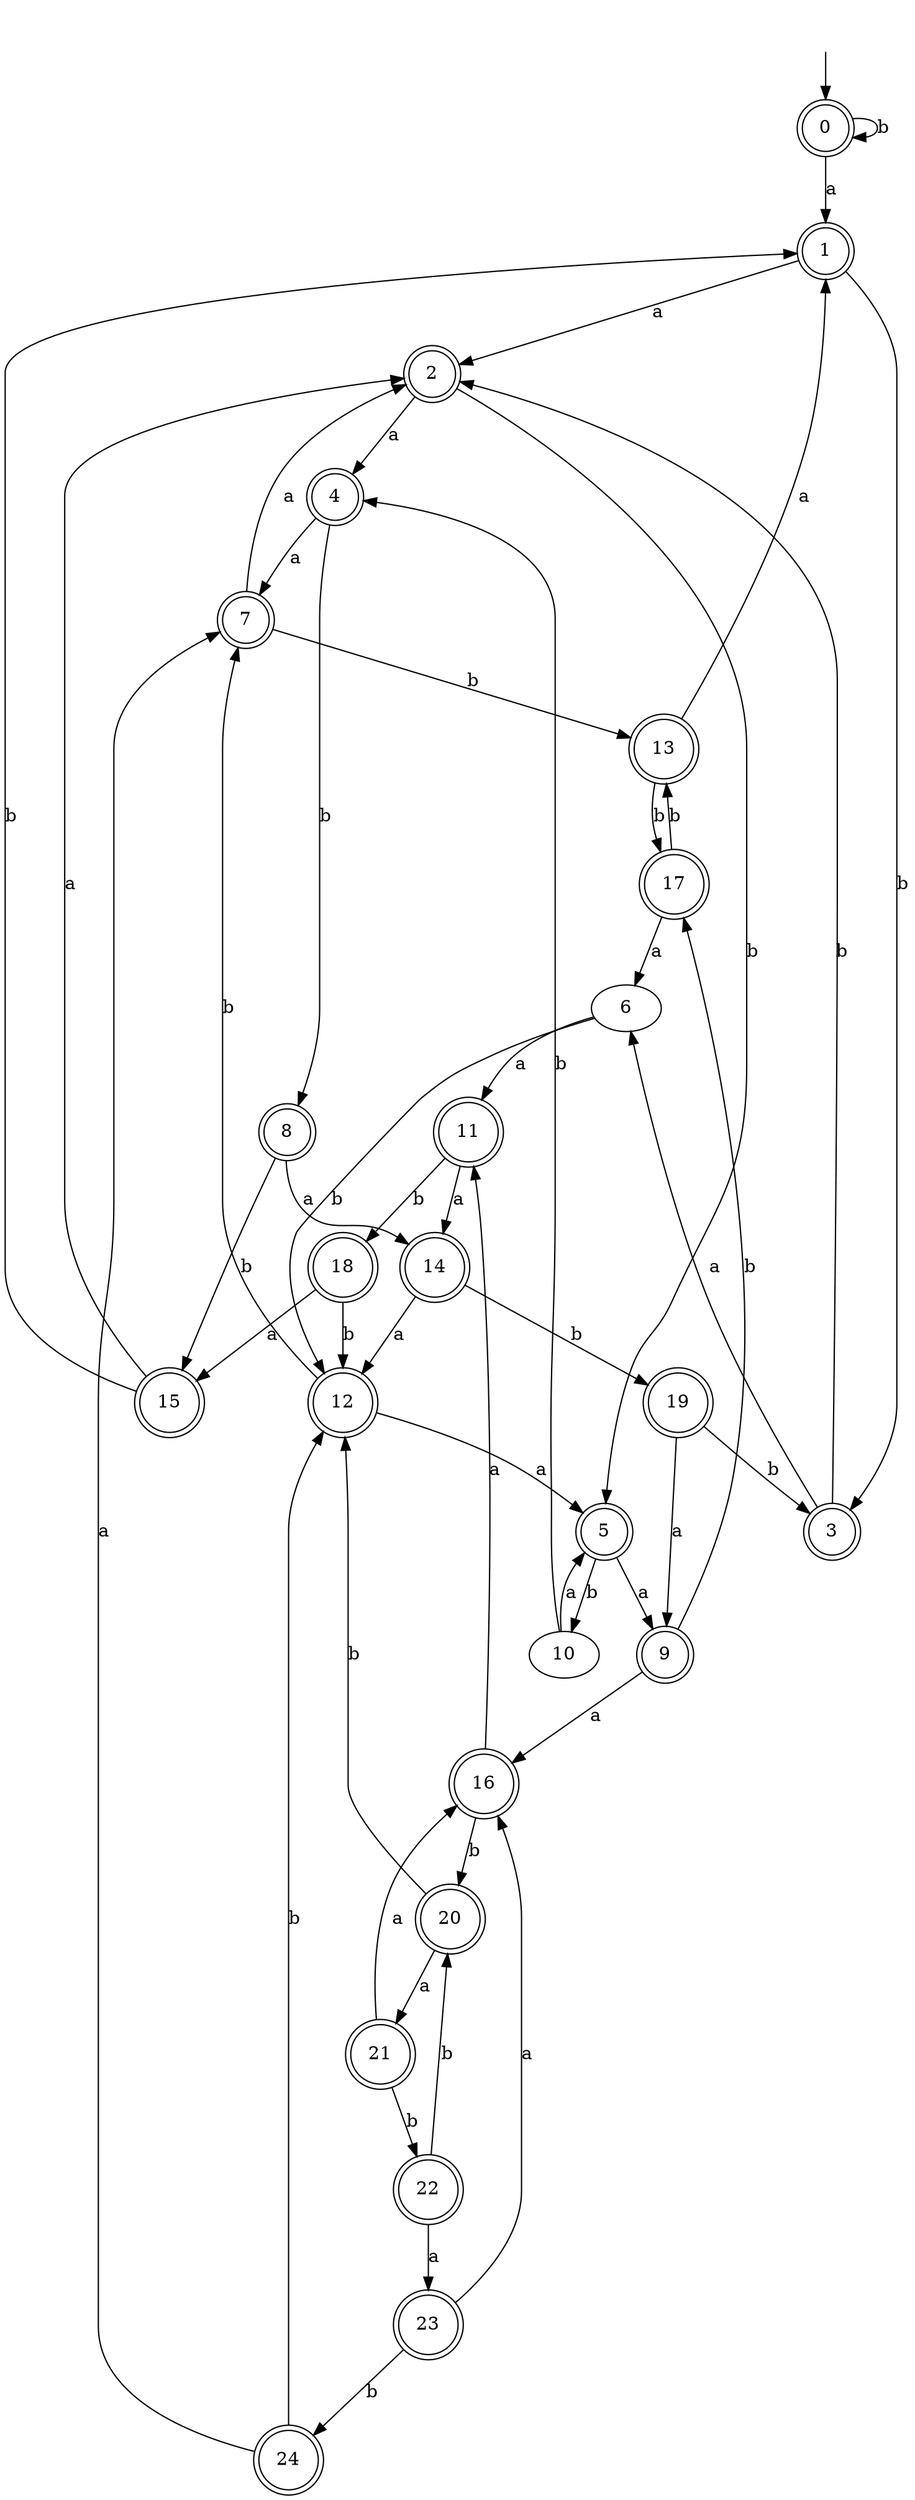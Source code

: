 digraph RandomDFA {
  __start0 [label="", shape=none];
  __start0 -> 0 [label=""];
  0 [shape=circle] [shape=doublecircle]
  0 -> 1 [label="a"]
  0 -> 0 [label="b"]
  1 [shape=doublecircle]
  1 -> 2 [label="a"]
  1 -> 3 [label="b"]
  2 [shape=doublecircle]
  2 -> 4 [label="a"]
  2 -> 5 [label="b"]
  3 [shape=doublecircle]
  3 -> 6 [label="a"]
  3 -> 2 [label="b"]
  4 [shape=doublecircle]
  4 -> 7 [label="a"]
  4 -> 8 [label="b"]
  5 [shape=doublecircle]
  5 -> 9 [label="a"]
  5 -> 10 [label="b"]
  6
  6 -> 11 [label="a"]
  6 -> 12 [label="b"]
  7 [shape=doublecircle]
  7 -> 2 [label="a"]
  7 -> 13 [label="b"]
  8 [shape=doublecircle]
  8 -> 14 [label="a"]
  8 -> 15 [label="b"]
  9 [shape=doublecircle]
  9 -> 16 [label="a"]
  9 -> 17 [label="b"]
  10
  10 -> 5 [label="a"]
  10 -> 4 [label="b"]
  11 [shape=doublecircle]
  11 -> 14 [label="a"]
  11 -> 18 [label="b"]
  12 [shape=doublecircle]
  12 -> 5 [label="a"]
  12 -> 7 [label="b"]
  13 [shape=doublecircle]
  13 -> 1 [label="a"]
  13 -> 17 [label="b"]
  14 [shape=doublecircle]
  14 -> 12 [label="a"]
  14 -> 19 [label="b"]
  15 [shape=doublecircle]
  15 -> 2 [label="a"]
  15 -> 1 [label="b"]
  16 [shape=doublecircle]
  16 -> 11 [label="a"]
  16 -> 20 [label="b"]
  17 [shape=doublecircle]
  17 -> 6 [label="a"]
  17 -> 13 [label="b"]
  18 [shape=doublecircle]
  18 -> 15 [label="a"]
  18 -> 12 [label="b"]
  19 [shape=doublecircle]
  19 -> 9 [label="a"]
  19 -> 3 [label="b"]
  20 [shape=doublecircle]
  20 -> 21 [label="a"]
  20 -> 12 [label="b"]
  21 [shape=doublecircle]
  21 -> 16 [label="a"]
  21 -> 22 [label="b"]
  22 [shape=doublecircle]
  22 -> 23 [label="a"]
  22 -> 20 [label="b"]
  23 [shape=doublecircle]
  23 -> 16 [label="a"]
  23 -> 24 [label="b"]
  24 [shape=doublecircle]
  24 -> 7 [label="a"]
  24 -> 12 [label="b"]
}
